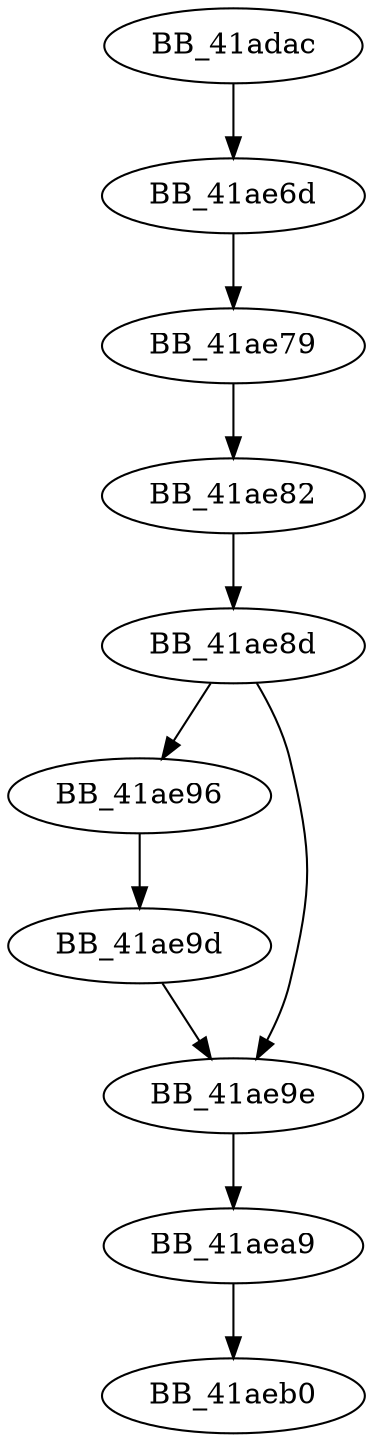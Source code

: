 DiGraph ___report_gsfailure{
BB_41adac->BB_41ae6d
BB_41ae6d->BB_41ae79
BB_41ae79->BB_41ae82
BB_41ae82->BB_41ae8d
BB_41ae8d->BB_41ae96
BB_41ae8d->BB_41ae9e
BB_41ae96->BB_41ae9d
BB_41ae9d->BB_41ae9e
BB_41ae9e->BB_41aea9
BB_41aea9->BB_41aeb0
}

